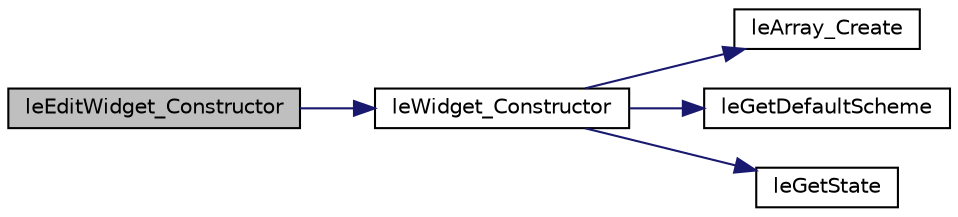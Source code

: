 digraph "leEditWidget_Constructor"
{
 // LATEX_PDF_SIZE
  edge [fontname="Helvetica",fontsize="10",labelfontname="Helvetica",labelfontsize="10"];
  node [fontname="Helvetica",fontsize="10",shape=record];
  rankdir="LR";
  Node1 [label="leEditWidget_Constructor",height=0.2,width=0.4,color="black", fillcolor="grey75", style="filled", fontcolor="black",tooltip=" "];
  Node1 -> Node2 [color="midnightblue",fontsize="10",style="solid",fontname="Helvetica"];
  Node2 [label="leWidget_Constructor",height=0.2,width=0.4,color="black", fillcolor="white", style="filled",URL="$legato__widget_8c.html#ac59d0d9d2e3cdc584c117da199bf55e1",tooltip=" "];
  Node2 -> Node3 [color="midnightblue",fontsize="10",style="solid",fontname="Helvetica"];
  Node3 [label="leArray_Create",height=0.2,width=0.4,color="black", fillcolor="white", style="filled",URL="$legato__array_8c.html#aef4da7e98fce2c4494689c87a9e636db",tooltip=" "];
  Node2 -> Node4 [color="midnightblue",fontsize="10",style="solid",fontname="Helvetica"];
  Node4 [label="leGetDefaultScheme",height=0.2,width=0.4,color="black", fillcolor="white", style="filled",URL="$legato__state_8c.html#aeb09a5a3acc10435b7acda7ba0220cdb",tooltip=" "];
  Node2 -> Node5 [color="midnightblue",fontsize="10",style="solid",fontname="Helvetica"];
  Node5 [label="leGetState",height=0.2,width=0.4,color="black", fillcolor="white", style="filled",URL="$legato__state_8c.html#a9db6b16767c48cea14f348e30a6390bc",tooltip=" "];
}
